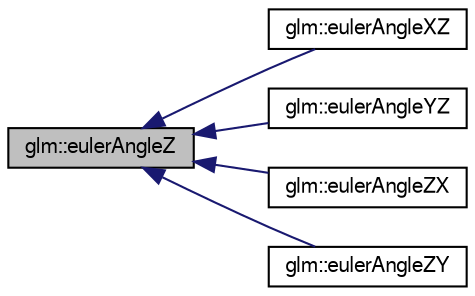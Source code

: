digraph G
{
  bgcolor="transparent";
  edge [fontname="FreeSans",fontsize=10,labelfontname="FreeSans",labelfontsize=10];
  node [fontname="FreeSans",fontsize=10,shape=record];
  rankdir=LR;
  Node1 [label="glm::eulerAngleZ",height=0.2,width=0.4,color="black", fillcolor="grey75", style="filled" fontcolor="black"];
  Node1 -> Node2 [dir=back,color="midnightblue",fontsize=10,style="solid"];
  Node2 [label="glm::eulerAngleXZ",height=0.2,width=0.4,color="black",URL="$group__gtx__euler__angles.html#g9b63e52fda0b7773c50bbf3c310bdcf2"];
  Node1 -> Node3 [dir=back,color="midnightblue",fontsize=10,style="solid"];
  Node3 [label="glm::eulerAngleYZ",height=0.2,width=0.4,color="black",URL="$group__gtx__euler__angles.html#g9ac024a16439421d2a3c7c17b6df31b5"];
  Node1 -> Node4 [dir=back,color="midnightblue",fontsize=10,style="solid"];
  Node4 [label="glm::eulerAngleZX",height=0.2,width=0.4,color="black",URL="$group__gtx__euler__angles.html#g3709f9eb45b49ecf41d42bec91c031fa"];
  Node1 -> Node5 [dir=back,color="midnightblue",fontsize=10,style="solid"];
  Node5 [label="glm::eulerAngleZY",height=0.2,width=0.4,color="black",URL="$group__gtx__euler__angles.html#gfcd7d34bef520fd8bee6d4d865a8162a"];
}
